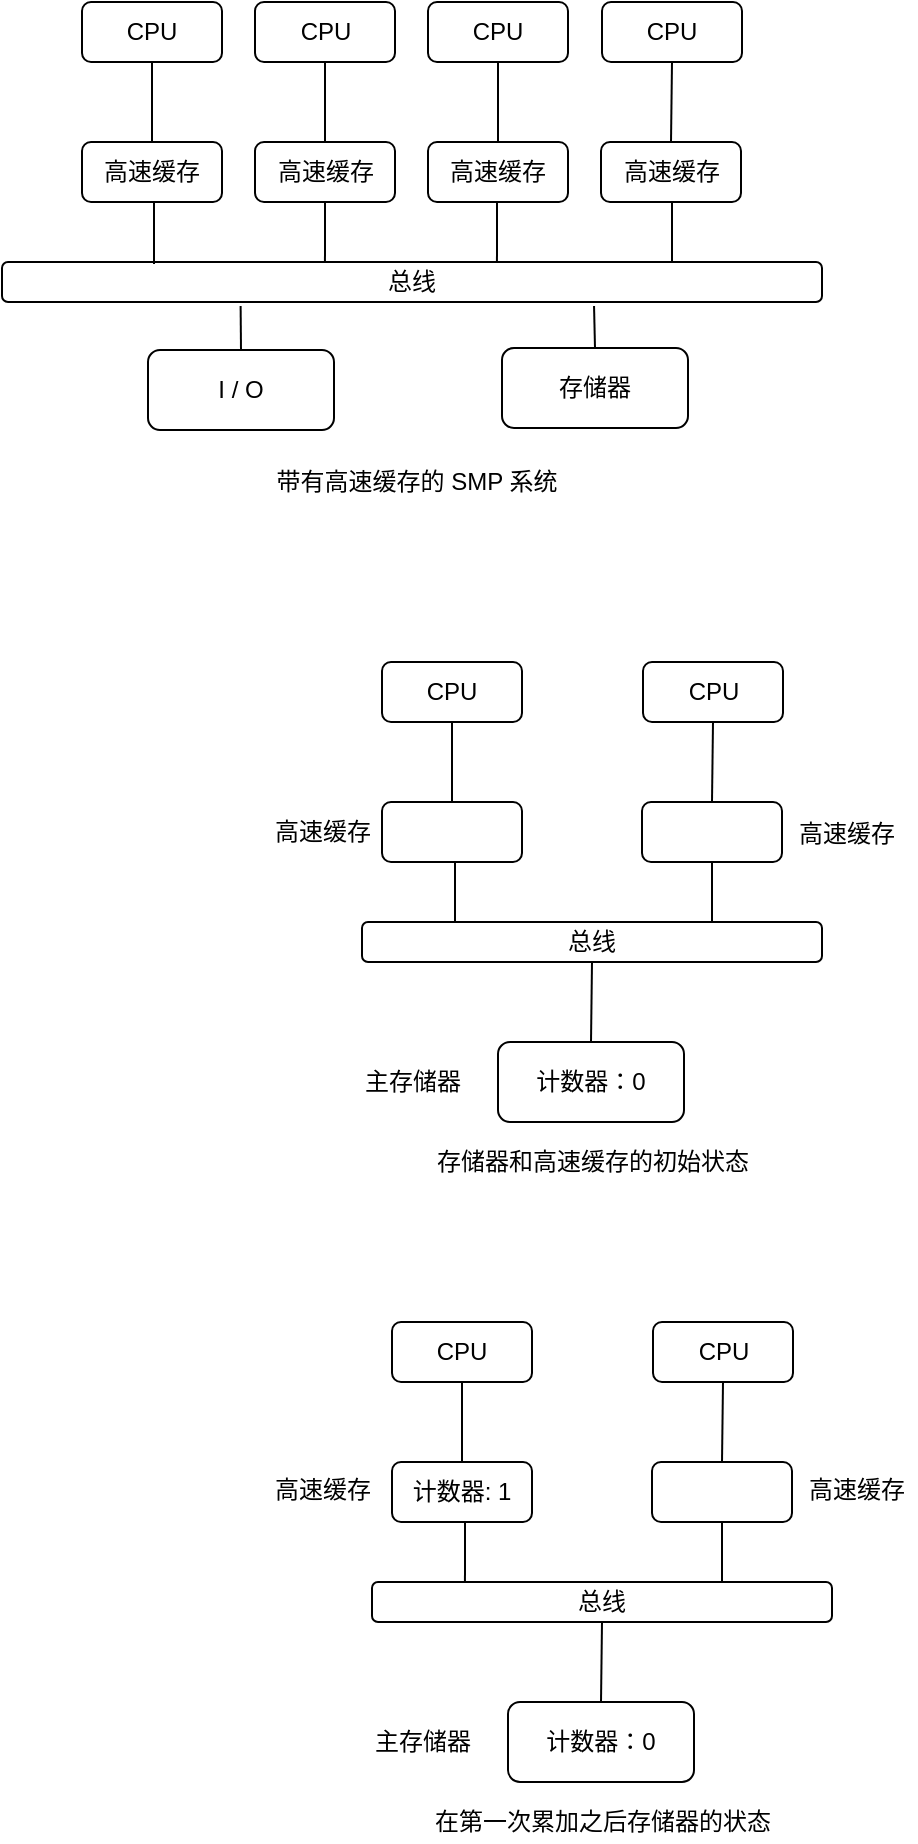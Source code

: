 <mxfile version="12.2.4" pages="1"><diagram id="hVvzAZ8FJNY3Z9MVgT85" name="Page-1"><mxGraphModel dx="810" dy="875" grid="1" gridSize="10" guides="1" tooltips="1" connect="1" arrows="1" fold="1" page="1" pageScale="1" pageWidth="827" pageHeight="1169" math="0" shadow="0"><root><mxCell id="0"/><mxCell id="1" parent="0"/><mxCell id="35" value="" style="group" parent="1" vertex="1" connectable="0"><mxGeometry x="130" y="160" width="410" height="250" as="geometry"/></mxCell><mxCell id="2" value="CPU" style="rounded=1;whiteSpace=wrap;html=1;" parent="35" vertex="1"><mxGeometry x="40" width="70" height="30" as="geometry"/></mxCell><mxCell id="7" value="高速缓存" style="rounded=1;whiteSpace=wrap;html=1;" parent="35" vertex="1"><mxGeometry x="40" y="70" width="70" height="30" as="geometry"/></mxCell><mxCell id="4" value="CPU" style="rounded=1;whiteSpace=wrap;html=1;" parent="35" vertex="1"><mxGeometry x="126.5" width="70" height="30" as="geometry"/></mxCell><mxCell id="5" value="CPU" style="rounded=1;whiteSpace=wrap;html=1;" parent="35" vertex="1"><mxGeometry x="213" width="70" height="30" as="geometry"/></mxCell><mxCell id="6" value="CPU" style="rounded=1;whiteSpace=wrap;html=1;" parent="35" vertex="1"><mxGeometry x="300" width="70" height="30" as="geometry"/></mxCell><mxCell id="12" value="" style="endArrow=none;html=1;entryX=0.5;entryY=1;entryDx=0;entryDy=0;exitX=0.5;exitY=0;exitDx=0;exitDy=0;" parent="35" source="7" target="2" edge="1"><mxGeometry width="50" height="50" relative="1" as="geometry"><mxPoint y="170" as="sourcePoint"/><mxPoint x="50" y="120" as="targetPoint"/></mxGeometry></mxCell><mxCell id="13" value="高速缓存" style="rounded=1;whiteSpace=wrap;html=1;" parent="35" vertex="1"><mxGeometry x="126.5" y="70" width="70" height="30" as="geometry"/></mxCell><mxCell id="14" value="高速缓存" style="rounded=1;whiteSpace=wrap;html=1;" parent="35" vertex="1"><mxGeometry x="213" y="70" width="70" height="30" as="geometry"/></mxCell><mxCell id="15" value="高速缓存" style="rounded=1;whiteSpace=wrap;html=1;" parent="35" vertex="1"><mxGeometry x="299.5" y="70" width="70" height="30" as="geometry"/></mxCell><mxCell id="17" value="" style="endArrow=none;html=1;entryX=0.5;entryY=1;entryDx=0;entryDy=0;exitX=0.5;exitY=0;exitDx=0;exitDy=0;" parent="35" source="13" target="4" edge="1"><mxGeometry width="50" height="50" relative="1" as="geometry"><mxPoint x="95" y="90" as="sourcePoint"/><mxPoint x="95" y="50" as="targetPoint"/></mxGeometry></mxCell><mxCell id="18" value="" style="endArrow=none;html=1;entryX=0.5;entryY=1;entryDx=0;entryDy=0;exitX=0.5;exitY=0;exitDx=0;exitDy=0;" parent="35" source="14" target="5" edge="1"><mxGeometry width="50" height="50" relative="1" as="geometry"><mxPoint x="105" y="100" as="sourcePoint"/><mxPoint x="105" y="60" as="targetPoint"/></mxGeometry></mxCell><mxCell id="19" value="" style="endArrow=none;html=1;entryX=0.5;entryY=1;entryDx=0;entryDy=0;exitX=0.5;exitY=0;exitDx=0;exitDy=0;" parent="35" source="15" target="6" edge="1"><mxGeometry width="50" height="50" relative="1" as="geometry"><mxPoint x="115" y="110" as="sourcePoint"/><mxPoint x="115" y="70" as="targetPoint"/></mxGeometry></mxCell><mxCell id="24" value="I / O" style="rounded=1;whiteSpace=wrap;html=1;" parent="35" vertex="1"><mxGeometry x="73" y="174" width="93" height="40" as="geometry"/></mxCell><mxCell id="25" value="存储器" style="rounded=1;whiteSpace=wrap;html=1;" parent="35" vertex="1"><mxGeometry x="250" y="173" width="93" height="40" as="geometry"/></mxCell><mxCell id="26" value="" style="endArrow=none;html=1;entryX=0.5;entryY=0;entryDx=0;entryDy=0;exitX=0.291;exitY=1.1;exitDx=0;exitDy=0;exitPerimeter=0;" parent="35" source="28" target="24" edge="1"><mxGeometry width="50" height="50" relative="1" as="geometry"><mxPoint x="122" y="130" as="sourcePoint"/><mxPoint x="110" y="220" as="targetPoint"/></mxGeometry></mxCell><mxCell id="27" value="" style="endArrow=none;html=1;entryX=0.5;entryY=0;entryDx=0;entryDy=0;exitX=0.722;exitY=1.1;exitDx=0;exitDy=0;exitPerimeter=0;" parent="35" source="28" target="25" edge="1"><mxGeometry width="50" height="50" relative="1" as="geometry"><mxPoint x="295" y="130" as="sourcePoint"/><mxPoint x="290" y="240" as="targetPoint"/></mxGeometry></mxCell><mxCell id="28" value="总线" style="rounded=1;whiteSpace=wrap;html=1;" parent="35" vertex="1"><mxGeometry y="130" width="410" height="20" as="geometry"/></mxCell><mxCell id="29" value="" style="endArrow=none;html=1;entryX=0.5;entryY=1;entryDx=0;entryDy=0;" parent="35" edge="1"><mxGeometry width="50" height="50" relative="1" as="geometry"><mxPoint x="76" y="131" as="sourcePoint"/><mxPoint x="76" y="100" as="targetPoint"/></mxGeometry></mxCell><mxCell id="31" value="" style="endArrow=none;html=1;entryX=0.391;entryY=0;entryDx=0;entryDy=0;exitX=0.5;exitY=1;exitDx=0;exitDy=0;entryPerimeter=0;" parent="35" edge="1"><mxGeometry width="50" height="50" relative="1" as="geometry"><mxPoint x="247.5" y="100" as="sourcePoint"/><mxPoint x="247.483" y="130" as="targetPoint"/></mxGeometry></mxCell><mxCell id="32" value="" style="endArrow=none;html=1;" parent="35" edge="1"><mxGeometry width="50" height="50" relative="1" as="geometry"><mxPoint x="335" y="100" as="sourcePoint"/><mxPoint x="335" y="130" as="targetPoint"/></mxGeometry></mxCell><mxCell id="33" value="" style="endArrow=none;html=1;entryX=0.391;entryY=0;entryDx=0;entryDy=0;exitX=0.5;exitY=1;exitDx=0;exitDy=0;entryPerimeter=0;" parent="35" edge="1"><mxGeometry width="50" height="50" relative="1" as="geometry"><mxPoint x="161.5" y="100" as="sourcePoint"/><mxPoint x="161.483" y="130" as="targetPoint"/></mxGeometry></mxCell><mxCell id="34" value="带有高速缓存的 SMP 系统" style="text;html=1;resizable=0;autosize=1;align=center;verticalAlign=middle;points=[];fillColor=none;strokeColor=none;rounded=0;" parent="35" vertex="1"><mxGeometry x="126.5" y="230" width="160" height="20" as="geometry"/></mxCell><mxCell id="58" value="" style="group" parent="1" vertex="1" connectable="0"><mxGeometry x="305" y="490" width="235" height="260" as="geometry"/></mxCell><mxCell id="39" value="CPU" style="rounded=1;whiteSpace=wrap;html=1;" parent="58" vertex="1"><mxGeometry x="15" width="70" height="30" as="geometry"/></mxCell><mxCell id="40" value="CPU" style="rounded=1;whiteSpace=wrap;html=1;" parent="58" vertex="1"><mxGeometry x="145.5" width="70" height="30" as="geometry"/></mxCell><mxCell id="43" value="" style="rounded=1;whiteSpace=wrap;html=1;" parent="58" vertex="1"><mxGeometry x="15" y="70" width="70" height="30" as="geometry"/></mxCell><mxCell id="44" value="" style="rounded=1;whiteSpace=wrap;html=1;" parent="58" vertex="1"><mxGeometry x="145" y="70" width="70" height="30" as="geometry"/></mxCell><mxCell id="46" value="" style="endArrow=none;html=1;entryX=0.5;entryY=1;entryDx=0;entryDy=0;exitX=0.5;exitY=0;exitDx=0;exitDy=0;" parent="58" source="43" target="39" edge="1"><mxGeometry width="50" height="50" relative="1" as="geometry"><mxPoint x="-93" y="100" as="sourcePoint"/><mxPoint x="-93" y="60" as="targetPoint"/></mxGeometry></mxCell><mxCell id="47" value="" style="endArrow=none;html=1;entryX=0.5;entryY=1;entryDx=0;entryDy=0;exitX=0.5;exitY=0;exitDx=0;exitDy=0;" parent="58" source="44" target="40" edge="1"><mxGeometry width="50" height="50" relative="1" as="geometry"><mxPoint x="-39.5" y="110" as="sourcePoint"/><mxPoint x="-39.5" y="70" as="targetPoint"/></mxGeometry></mxCell><mxCell id="49" value="计数器：0" style="rounded=1;whiteSpace=wrap;html=1;" parent="58" vertex="1"><mxGeometry x="73" y="190" width="93" height="40" as="geometry"/></mxCell><mxCell id="51" value="" style="endArrow=none;html=1;entryX=0.5;entryY=0;entryDx=0;entryDy=0;exitX=0.5;exitY=1;exitDx=0;exitDy=0;" parent="58" source="52" target="49" edge="1"><mxGeometry width="50" height="50" relative="1" as="geometry"><mxPoint x="120" y="130" as="sourcePoint"/><mxPoint x="115" y="240" as="targetPoint"/></mxGeometry></mxCell><mxCell id="52" value="总线" style="rounded=1;whiteSpace=wrap;html=1;" parent="58" vertex="1"><mxGeometry x="5" y="130" width="230" height="20" as="geometry"/></mxCell><mxCell id="54" value="" style="endArrow=none;html=1;entryX=0.391;entryY=0;entryDx=0;entryDy=0;exitX=0.5;exitY=1;exitDx=0;exitDy=0;entryPerimeter=0;" parent="58" edge="1"><mxGeometry width="50" height="50" relative="1" as="geometry"><mxPoint x="51.5" y="100" as="sourcePoint"/><mxPoint x="51.483" y="130" as="targetPoint"/></mxGeometry></mxCell><mxCell id="55" value="" style="endArrow=none;html=1;" parent="58" edge="1"><mxGeometry width="50" height="50" relative="1" as="geometry"><mxPoint x="180" y="100" as="sourcePoint"/><mxPoint x="180" y="130" as="targetPoint"/></mxGeometry></mxCell><mxCell id="56" value="存储器和高速缓存的初始状态" style="text;html=1;resizable=0;autosize=1;align=center;verticalAlign=middle;points=[];fillColor=none;strokeColor=none;rounded=0;" parent="58" vertex="1"><mxGeometry x="35" y="240" width="170" height="20" as="geometry"/></mxCell><mxCell id="57" value="主存储器" style="text;html=1;resizable=0;autosize=1;align=center;verticalAlign=middle;points=[];fillColor=none;strokeColor=none;rounded=0;" parent="58" vertex="1"><mxGeometry y="200" width="60" height="20" as="geometry"/></mxCell><mxCell id="59" value="" style="group" parent="1" vertex="1" connectable="0"><mxGeometry x="310" y="820" width="235" height="260" as="geometry"/></mxCell><mxCell id="60" value="CPU" style="rounded=1;whiteSpace=wrap;html=1;" parent="59" vertex="1"><mxGeometry x="15" width="70" height="30" as="geometry"/></mxCell><mxCell id="61" value="CPU" style="rounded=1;whiteSpace=wrap;html=1;" parent="59" vertex="1"><mxGeometry x="145.5" width="70" height="30" as="geometry"/></mxCell><mxCell id="62" value="计数器: 1" style="rounded=1;whiteSpace=wrap;html=1;" parent="59" vertex="1"><mxGeometry x="15" y="70" width="70" height="30" as="geometry"/></mxCell><mxCell id="63" value="" style="rounded=1;whiteSpace=wrap;html=1;" parent="59" vertex="1"><mxGeometry x="145" y="70" width="70" height="30" as="geometry"/></mxCell><mxCell id="64" value="" style="endArrow=none;html=1;entryX=0.5;entryY=1;entryDx=0;entryDy=0;exitX=0.5;exitY=0;exitDx=0;exitDy=0;" parent="59" source="62" target="60" edge="1"><mxGeometry width="50" height="50" relative="1" as="geometry"><mxPoint x="-93" y="100" as="sourcePoint"/><mxPoint x="-93" y="60" as="targetPoint"/></mxGeometry></mxCell><mxCell id="65" value="" style="endArrow=none;html=1;entryX=0.5;entryY=1;entryDx=0;entryDy=0;exitX=0.5;exitY=0;exitDx=0;exitDy=0;" parent="59" source="63" target="61" edge="1"><mxGeometry width="50" height="50" relative="1" as="geometry"><mxPoint x="-39.5" y="110" as="sourcePoint"/><mxPoint x="-39.5" y="70" as="targetPoint"/></mxGeometry></mxCell><mxCell id="66" value="计数器：0" style="rounded=1;whiteSpace=wrap;html=1;" parent="59" vertex="1"><mxGeometry x="73" y="190" width="93" height="40" as="geometry"/></mxCell><mxCell id="67" value="" style="endArrow=none;html=1;entryX=0.5;entryY=0;entryDx=0;entryDy=0;exitX=0.5;exitY=1;exitDx=0;exitDy=0;" parent="59" source="68" target="66" edge="1"><mxGeometry width="50" height="50" relative="1" as="geometry"><mxPoint x="120" y="130" as="sourcePoint"/><mxPoint x="115" y="240" as="targetPoint"/></mxGeometry></mxCell><mxCell id="68" value="总线" style="rounded=1;whiteSpace=wrap;html=1;" parent="59" vertex="1"><mxGeometry x="5" y="130" width="230" height="20" as="geometry"/></mxCell><mxCell id="69" value="" style="endArrow=none;html=1;entryX=0.391;entryY=0;entryDx=0;entryDy=0;exitX=0.5;exitY=1;exitDx=0;exitDy=0;entryPerimeter=0;" parent="59" edge="1"><mxGeometry width="50" height="50" relative="1" as="geometry"><mxPoint x="51.5" y="100" as="sourcePoint"/><mxPoint x="51.483" y="130" as="targetPoint"/></mxGeometry></mxCell><mxCell id="70" value="" style="endArrow=none;html=1;" parent="59" edge="1"><mxGeometry width="50" height="50" relative="1" as="geometry"><mxPoint x="180" y="100" as="sourcePoint"/><mxPoint x="180" y="130" as="targetPoint"/></mxGeometry></mxCell><mxCell id="71" value="在第一次累加之后存储器的状态" style="text;html=1;resizable=0;autosize=1;align=center;verticalAlign=middle;points=[];fillColor=none;strokeColor=none;rounded=0;" parent="59" vertex="1"><mxGeometry x="30" y="240" width="180" height="20" as="geometry"/></mxCell><mxCell id="72" value="主存储器" style="text;html=1;resizable=0;autosize=1;align=center;verticalAlign=middle;points=[];fillColor=none;strokeColor=none;rounded=0;" parent="59" vertex="1"><mxGeometry y="200" width="60" height="20" as="geometry"/></mxCell><mxCell id="73" value="高速缓存" style="text;html=1;resizable=0;autosize=1;align=center;verticalAlign=middle;points=[];fillColor=none;strokeColor=none;rounded=0;" parent="1" vertex="1"><mxGeometry x="527" y="894" width="60" height="20" as="geometry"/></mxCell><mxCell id="74" value="高速缓存" style="text;html=1;resizable=0;autosize=1;align=center;verticalAlign=middle;points=[];fillColor=none;strokeColor=none;rounded=0;" parent="1" vertex="1"><mxGeometry x="260" y="894" width="60" height="20" as="geometry"/></mxCell><mxCell id="75" value="高速缓存" style="text;html=1;resizable=0;autosize=1;align=center;verticalAlign=middle;points=[];fillColor=none;strokeColor=none;rounded=0;" parent="1" vertex="1"><mxGeometry x="522" y="566" width="60" height="20" as="geometry"/></mxCell><mxCell id="76" value="高速缓存" style="text;html=1;resizable=0;autosize=1;align=center;verticalAlign=middle;points=[];fillColor=none;strokeColor=none;rounded=0;" parent="1" vertex="1"><mxGeometry x="260" y="565" width="60" height="20" as="geometry"/></mxCell></root></mxGraphModel></diagram></mxfile>